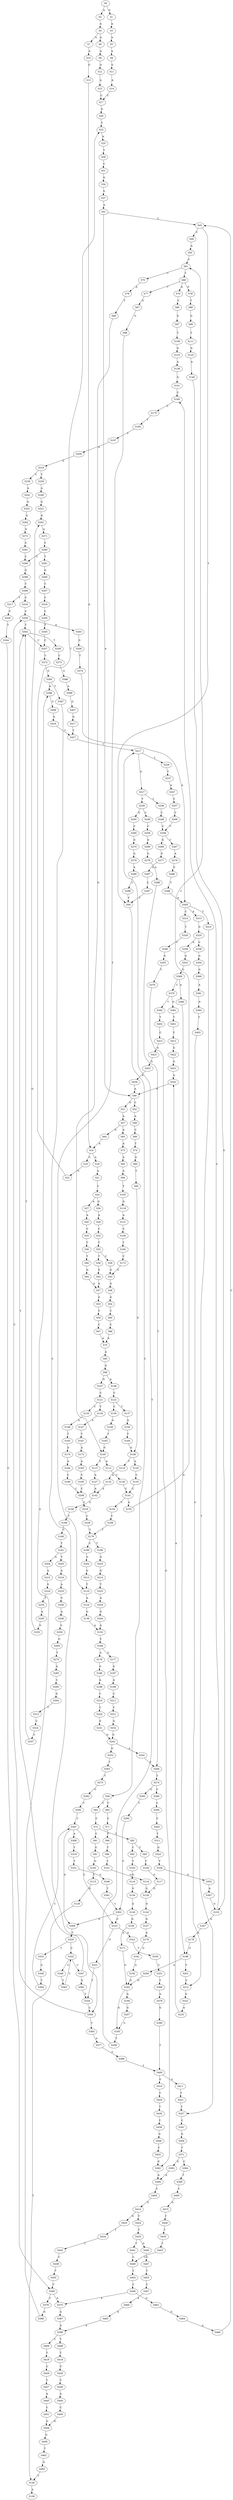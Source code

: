strict digraph  {
	S0 -> S1 [ label = G ];
	S0 -> S2 [ label = A ];
	S1 -> S3 [ label = A ];
	S2 -> S4 [ label = A ];
	S3 -> S5 [ label = A ];
	S4 -> S6 [ label = A ];
	S4 -> S7 [ label = G ];
	S5 -> S8 [ label = A ];
	S6 -> S9 [ label = A ];
	S7 -> S10 [ label = A ];
	S8 -> S11 [ label = G ];
	S9 -> S12 [ label = G ];
	S10 -> S13 [ label = G ];
	S11 -> S14 [ label = A ];
	S12 -> S15 [ label = A ];
	S13 -> S16 [ label = A ];
	S14 -> S17 [ label = C ];
	S15 -> S17 [ label = C ];
	S16 -> S18 [ label = A ];
	S16 -> S19 [ label = C ];
	S17 -> S20 [ label = G ];
	S18 -> S21 [ label = A ];
	S19 -> S22 [ label = G ];
	S20 -> S23 [ label = T ];
	S21 -> S24 [ label = C ];
	S22 -> S23 [ label = T ];
	S23 -> S25 [ label = A ];
	S24 -> S26 [ label = G ];
	S24 -> S27 [ label = A ];
	S25 -> S28 [ label = T ];
	S26 -> S29 [ label = A ];
	S27 -> S30 [ label = A ];
	S28 -> S31 [ label = C ];
	S29 -> S32 [ label = C ];
	S30 -> S33 [ label = C ];
	S31 -> S34 [ label = G ];
	S32 -> S35 [ label = T ];
	S33 -> S36 [ label = T ];
	S34 -> S37 [ label = G ];
	S35 -> S38 [ label = T ];
	S35 -> S39 [ label = C ];
	S36 -> S40 [ label = T ];
	S37 -> S41 [ label = A ];
	S38 -> S42 [ label = G ];
	S39 -> S43 [ label = G ];
	S40 -> S44 [ label = G ];
	S41 -> S45 [ label = C ];
	S41 -> S46 [ label = A ];
	S42 -> S47 [ label = A ];
	S43 -> S48 [ label = A ];
	S44 -> S47 [ label = A ];
	S45 -> S49 [ label = C ];
	S45 -> S50 [ label = T ];
	S46 -> S51 [ label = G ];
	S46 -> S52 [ label = C ];
	S47 -> S53 [ label = G ];
	S48 -> S54 [ label = G ];
	S49 -> S55 [ label = A ];
	S50 -> S56 [ label = C ];
	S51 -> S57 [ label = A ];
	S52 -> S58 [ label = A ];
	S53 -> S59 [ label = T ];
	S54 -> S60 [ label = T ];
	S55 -> S61 [ label = C ];
	S56 -> S62 [ label = T ];
	S56 -> S63 [ label = C ];
	S57 -> S64 [ label = G ];
	S57 -> S65 [ label = A ];
	S58 -> S66 [ label = C ];
	S59 -> S67 [ label = C ];
	S60 -> S68 [ label = C ];
	S61 -> S69 [ label = T ];
	S61 -> S70 [ label = C ];
	S62 -> S71 [ label = C ];
	S63 -> S72 [ label = C ];
	S64 -> S16 [ label = A ];
	S65 -> S73 [ label = A ];
	S66 -> S74 [ label = T ];
	S67 -> S75 [ label = A ];
	S68 -> S75 [ label = A ];
	S69 -> S76 [ label = A ];
	S69 -> S77 [ label = C ];
	S69 -> S78 [ label = G ];
	S70 -> S79 [ label = A ];
	S71 -> S80 [ label = T ];
	S72 -> S81 [ label = C ];
	S72 -> S82 [ label = T ];
	S73 -> S83 [ label = A ];
	S74 -> S84 [ label = A ];
	S75 -> S85 [ label = A ];
	S76 -> S86 [ label = C ];
	S77 -> S87 [ label = G ];
	S78 -> S88 [ label = T ];
	S79 -> S89 [ label = T ];
	S80 -> S90 [ label = T ];
	S81 -> S91 [ label = G ];
	S82 -> S92 [ label = C ];
	S82 -> S93 [ label = T ];
	S83 -> S94 [ label = A ];
	S84 -> S95 [ label = T ];
	S85 -> S96 [ label = G ];
	S86 -> S97 [ label = G ];
	S87 -> S98 [ label = G ];
	S88 -> S99 [ label = G ];
	S89 -> S100 [ label = G ];
	S90 -> S101 [ label = T ];
	S91 -> S102 [ label = G ];
	S92 -> S103 [ label = T ];
	S93 -> S104 [ label = T ];
	S94 -> S105 [ label = T ];
	S95 -> S106 [ label = G ];
	S96 -> S107 [ label = G ];
	S96 -> S108 [ label = A ];
	S97 -> S109 [ label = T ];
	S98 -> S110 [ label = T ];
	S99 -> S111 [ label = T ];
	S100 -> S112 [ label = A ];
	S100 -> S113 [ label = T ];
	S101 -> S114 [ label = G ];
	S102 -> S115 [ label = T ];
	S103 -> S116 [ label = G ];
	S104 -> S117 [ label = G ];
	S105 -> S118 [ label = G ];
	S106 -> S119 [ label = T ];
	S106 -> S120 [ label = A ];
	S107 -> S121 [ label = C ];
	S108 -> S122 [ label = C ];
	S109 -> S123 [ label = G ];
	S110 -> S124 [ label = A ];
	S111 -> S125 [ label = G ];
	S112 -> S126 [ label = C ];
	S113 -> S127 [ label = A ];
	S114 -> S128 [ label = G ];
	S115 -> S129 [ label = G ];
	S116 -> S130 [ label = G ];
	S117 -> S128 [ label = G ];
	S118 -> S131 [ label = A ];
	S119 -> S132 [ label = A ];
	S120 -> S133 [ label = C ];
	S121 -> S134 [ label = T ];
	S121 -> S135 [ label = C ];
	S122 -> S136 [ label = C ];
	S122 -> S137 [ label = T ];
	S123 -> S138 [ label = A ];
	S124 -> S139 [ label = G ];
	S125 -> S140 [ label = A ];
	S126 -> S141 [ label = C ];
	S127 -> S142 [ label = A ];
	S128 -> S143 [ label = G ];
	S129 -> S144 [ label = T ];
	S130 -> S145 [ label = A ];
	S131 -> S146 [ label = C ];
	S132 -> S142 [ label = A ];
	S133 -> S141 [ label = C ];
	S134 -> S147 [ label = A ];
	S135 -> S148 [ label = A ];
	S136 -> S149 [ label = A ];
	S137 -> S150 [ label = A ];
	S138 -> S151 [ label = G ];
	S139 -> S152 [ label = A ];
	S140 -> S153 [ label = G ];
	S141 -> S154 [ label = C ];
	S141 -> S155 [ label = A ];
	S142 -> S156 [ label = G ];
	S143 -> S157 [ label = G ];
	S144 -> S158 [ label = A ];
	S145 -> S159 [ label = G ];
	S146 -> S160 [ label = T ];
	S147 -> S161 [ label = T ];
	S148 -> S162 [ label = T ];
	S149 -> S163 [ label = T ];
	S150 -> S164 [ label = T ];
	S151 -> S165 [ label = C ];
	S152 -> S166 [ label = T ];
	S153 -> S167 [ label = G ];
	S153 -> S165 [ label = C ];
	S154 -> S168 [ label = C ];
	S155 -> S61 [ label = C ];
	S156 -> S169 [ label = T ];
	S157 -> S170 [ label = A ];
	S159 -> S171 [ label = A ];
	S160 -> S172 [ label = C ];
	S161 -> S173 [ label = A ];
	S162 -> S174 [ label = A ];
	S163 -> S100 [ label = G ];
	S164 -> S106 [ label = G ];
	S165 -> S175 [ label = C ];
	S166 -> S176 [ label = A ];
	S166 -> S177 [ label = G ];
	S167 -> S178 [ label = A ];
	S168 -> S179 [ label = T ];
	S169 -> S180 [ label = C ];
	S170 -> S181 [ label = G ];
	S171 -> S182 [ label = G ];
	S172 -> S43 [ label = G ];
	S173 -> S183 [ label = A ];
	S174 -> S184 [ label = A ];
	S175 -> S185 [ label = T ];
	S176 -> S186 [ label = G ];
	S177 -> S187 [ label = G ];
	S178 -> S188 [ label = G ];
	S179 -> S189 [ label = C ];
	S179 -> S190 [ label = T ];
	S180 -> S191 [ label = T ];
	S181 -> S192 [ label = A ];
	S182 -> S193 [ label = G ];
	S182 -> S194 [ label = A ];
	S183 -> S195 [ label = C ];
	S184 -> S196 [ label = C ];
	S185 -> S197 [ label = T ];
	S186 -> S198 [ label = A ];
	S187 -> S199 [ label = A ];
	S188 -> S200 [ label = A ];
	S188 -> S201 [ label = T ];
	S189 -> S202 [ label = G ];
	S190 -> S203 [ label = G ];
	S191 -> S204 [ label = A ];
	S191 -> S205 [ label = T ];
	S192 -> S182 [ label = G ];
	S193 -> S206 [ label = T ];
	S194 -> S207 [ label = G ];
	S195 -> S208 [ label = C ];
	S196 -> S208 [ label = C ];
	S197 -> S209 [ label = A ];
	S198 -> S210 [ label = C ];
	S199 -> S211 [ label = C ];
	S200 -> S182 [ label = G ];
	S201 -> S212 [ label = C ];
	S202 -> S213 [ label = G ];
	S203 -> S214 [ label = G ];
	S204 -> S215 [ label = A ];
	S205 -> S216 [ label = A ];
	S206 -> S217 [ label = T ];
	S207 -> S193 [ label = G ];
	S208 -> S218 [ label = C ];
	S209 -> S219 [ label = G ];
	S210 -> S220 [ label = C ];
	S211 -> S221 [ label = C ];
	S212 -> S222 [ label = G ];
	S213 -> S110 [ label = T ];
	S214 -> S223 [ label = T ];
	S215 -> S224 [ label = G ];
	S216 -> S225 [ label = A ];
	S217 -> S226 [ label = T ];
	S217 -> S227 [ label = A ];
	S218 -> S228 [ label = C ];
	S219 -> S229 [ label = T ];
	S219 -> S230 [ label = C ];
	S220 -> S231 [ label = G ];
	S221 -> S232 [ label = G ];
	S222 -> S233 [ label = G ];
	S223 -> S234 [ label = A ];
	S224 -> S235 [ label = T ];
	S225 -> S236 [ label = C ];
	S226 -> S237 [ label = T ];
	S227 -> S238 [ label = C ];
	S227 -> S239 [ label = T ];
	S228 -> S179 [ label = T ];
	S229 -> S240 [ label = A ];
	S230 -> S241 [ label = A ];
	S231 -> S242 [ label = G ];
	S232 -> S242 [ label = G ];
	S233 -> S243 [ label = A ];
	S234 -> S244 [ label = G ];
	S235 -> S245 [ label = A ];
	S236 -> S246 [ label = A ];
	S237 -> S247 [ label = A ];
	S238 -> S248 [ label = C ];
	S239 -> S249 [ label = C ];
	S239 -> S250 [ label = G ];
	S240 -> S251 [ label = G ];
	S241 -> S252 [ label = G ];
	S242 -> S253 [ label = G ];
	S242 -> S254 [ label = A ];
	S243 -> S46 [ label = A ];
	S244 -> S152 [ label = A ];
	S245 -> S255 [ label = G ];
	S246 -> S256 [ label = G ];
	S247 -> S257 [ label = C ];
	S248 -> S258 [ label = C ];
	S249 -> S259 [ label = C ];
	S250 -> S260 [ label = C ];
	S251 -> S261 [ label = G ];
	S252 -> S262 [ label = G ];
	S253 -> S263 [ label = T ];
	S254 -> S264 [ label = T ];
	S255 -> S261 [ label = G ];
	S256 -> S265 [ label = G ];
	S257 -> S266 [ label = C ];
	S258 -> S267 [ label = C ];
	S258 -> S268 [ label = G ];
	S259 -> S269 [ label = G ];
	S260 -> S270 [ label = G ];
	S261 -> S271 [ label = G ];
	S262 -> S272 [ label = G ];
	S263 -> S273 [ label = T ];
	S264 -> S274 [ label = T ];
	S265 -> S275 [ label = T ];
	S266 -> S258 [ label = C ];
	S267 -> S276 [ label = A ];
	S268 -> S277 [ label = G ];
	S269 -> S278 [ label = G ];
	S270 -> S279 [ label = G ];
	S271 -> S280 [ label = C ];
	S272 -> S281 [ label = C ];
	S273 -> S282 [ label = G ];
	S274 -> S283 [ label = G ];
	S274 -> S284 [ label = C ];
	S275 -> S285 [ label = A ];
	S276 -> S286 [ label = G ];
	S277 -> S287 [ label = A ];
	S278 -> S288 [ label = A ];
	S279 -> S289 [ label = A ];
	S280 -> S290 [ label = C ];
	S280 -> S291 [ label = T ];
	S281 -> S290 [ label = C ];
	S282 -> S292 [ label = T ];
	S283 -> S293 [ label = T ];
	S284 -> S294 [ label = C ];
	S285 -> S295 [ label = C ];
	S286 -> S296 [ label = T ];
	S287 -> S297 [ label = C ];
	S288 -> S264 [ label = T ];
	S289 -> S298 [ label = C ];
	S290 -> S299 [ label = G ];
	S291 -> S300 [ label = G ];
	S292 -> S301 [ label = C ];
	S293 -> S302 [ label = C ];
	S294 -> S303 [ label = C ];
	S295 -> S304 [ label = G ];
	S296 -> S305 [ label = A ];
	S297 -> S50 [ label = T ];
	S298 -> S50 [ label = T ];
	S299 -> S306 [ label = T ];
	S300 -> S307 [ label = T ];
	S301 -> S308 [ label = A ];
	S301 -> S309 [ label = G ];
	S301 -> S310 [ label = C ];
	S302 -> S310 [ label = C ];
	S302 -> S309 [ label = G ];
	S303 -> S311 [ label = T ];
	S304 -> S312 [ label = T ];
	S305 -> S313 [ label = A ];
	S305 -> S314 [ label = C ];
	S305 -> S315 [ label = T ];
	S306 -> S316 [ label = C ];
	S306 -> S317 [ label = T ];
	S307 -> S318 [ label = C ];
	S308 -> S319 [ label = T ];
	S309 -> S320 [ label = T ];
	S310 -> S321 [ label = G ];
	S310 -> S322 [ label = A ];
	S311 -> S323 [ label = G ];
	S312 -> S324 [ label = C ];
	S313 -> S325 [ label = G ];
	S314 -> S326 [ label = T ];
	S315 -> S327 [ label = T ];
	S316 -> S328 [ label = C ];
	S317 -> S329 [ label = C ];
	S318 -> S330 [ label = C ];
	S319 -> S331 [ label = T ];
	S320 -> S332 [ label = C ];
	S320 -> S333 [ label = T ];
	S321 -> S334 [ label = T ];
	S322 -> S335 [ label = T ];
	S323 -> S336 [ label = T ];
	S324 -> S337 [ label = C ];
	S325 -> S338 [ label = A ];
	S325 -> S339 [ label = C ];
	S326 -> S340 [ label = C ];
	S327 -> S341 [ label = C ];
	S328 -> S342 [ label = T ];
	S328 -> S343 [ label = A ];
	S329 -> S344 [ label = T ];
	S330 -> S345 [ label = T ];
	S331 -> S346 [ label = G ];
	S332 -> S347 [ label = C ];
	S332 -> S348 [ label = G ];
	S333 -> S349 [ label = G ];
	S334 -> S350 [ label = C ];
	S335 -> S351 [ label = C ];
	S336 -> S352 [ label = G ];
	S337 -> S342 [ label = T ];
	S338 -> S353 [ label = G ];
	S339 -> S354 [ label = G ];
	S340 -> S355 [ label = G ];
	S341 -> S356 [ label = G ];
	S342 -> S357 [ label = C ];
	S342 -> S358 [ label = T ];
	S343 -> S359 [ label = G ];
	S344 -> S360 [ label = C ];
	S345 -> S357 [ label = C ];
	S346 -> S361 [ label = T ];
	S347 -> S342 [ label = T ];
	S347 -> S362 [ label = G ];
	S348 -> S363 [ label = T ];
	S349 -> S364 [ label = T ];
	S350 -> S365 [ label = T ];
	S350 -> S328 [ label = C ];
	S351 -> S366 [ label = T ];
	S352 -> S367 [ label = A ];
	S353 -> S368 [ label = G ];
	S354 -> S369 [ label = G ];
	S355 -> S370 [ label = T ];
	S356 -> S371 [ label = T ];
	S357 -> S372 [ label = C ];
	S358 -> S373 [ label = C ];
	S359 -> S374 [ label = T ];
	S360 -> S375 [ label = A ];
	S360 -> S376 [ label = C ];
	S361 -> S302 [ label = C ];
	S362 -> S334 [ label = T ];
	S363 -> S332 [ label = C ];
	S364 -> S301 [ label = C ];
	S365 -> S377 [ label = A ];
	S366 -> S378 [ label = A ];
	S367 -> S153 [ label = G ];
	S368 -> S379 [ label = C ];
	S368 -> S380 [ label = A ];
	S369 -> S381 [ label = A ];
	S370 -> S382 [ label = G ];
	S371 -> S383 [ label = G ];
	S371 -> S384 [ label = C ];
	S372 -> S385 [ label = G ];
	S373 -> S386 [ label = G ];
	S374 -> S305 [ label = A ];
	S375 -> S387 [ label = A ];
	S376 -> S388 [ label = G ];
	S377 -> S389 [ label = G ];
	S378 -> S390 [ label = G ];
	S379 -> S391 [ label = G ];
	S379 -> S392 [ label = T ];
	S380 -> S188 [ label = G ];
	S381 -> S393 [ label = G ];
	S382 -> S394 [ label = A ];
	S383 -> S394 [ label = A ];
	S384 -> S395 [ label = T ];
	S385 -> S396 [ label = A ];
	S385 -> S397 [ label = T ];
	S386 -> S398 [ label = A ];
	S387 -> S399 [ label = A ];
	S388 -> S396 [ label = A ];
	S389 -> S400 [ label = T ];
	S390 -> S400 [ label = T ];
	S391 -> S401 [ label = T ];
	S392 -> S402 [ label = T ];
	S393 -> S403 [ label = T ];
	S394 -> S404 [ label = C ];
	S395 -> S405 [ label = C ];
	S396 -> S406 [ label = G ];
	S397 -> S350 [ label = C ];
	S398 -> S407 [ label = G ];
	S399 -> S408 [ label = T ];
	S399 -> S409 [ label = C ];
	S400 -> S410 [ label = G ];
	S400 -> S411 [ label = A ];
	S401 -> S412 [ label = C ];
	S402 -> S413 [ label = C ];
	S403 -> S212 [ label = C ];
	S404 -> S414 [ label = G ];
	S405 -> S415 [ label = G ];
	S406 -> S416 [ label = G ];
	S407 -> S417 [ label = G ];
	S408 -> S418 [ label = T ];
	S409 -> S419 [ label = T ];
	S410 -> S420 [ label = C ];
	S411 -> S421 [ label = T ];
	S412 -> S422 [ label = G ];
	S413 -> S423 [ label = G ];
	S414 -> S424 [ label = T ];
	S414 -> S425 [ label = G ];
	S415 -> S426 [ label = T ];
	S416 -> S427 [ label = T ];
	S417 -> S427 [ label = T ];
	S418 -> S428 [ label = C ];
	S419 -> S429 [ label = C ];
	S420 -> S430 [ label = T ];
	S421 -> S327 [ label = T ];
	S422 -> S431 [ label = G ];
	S423 -> S432 [ label = G ];
	S424 -> S433 [ label = T ];
	S425 -> S434 [ label = T ];
	S426 -> S435 [ label = T ];
	S427 -> S217 [ label = T ];
	S428 -> S436 [ label = C ];
	S429 -> S437 [ label = C ];
	S430 -> S438 [ label = C ];
	S431 -> S243 [ label = A ];
	S432 -> S439 [ label = A ];
	S433 -> S440 [ label = G ];
	S433 -> S441 [ label = T ];
	S434 -> S442 [ label = T ];
	S435 -> S443 [ label = T ];
	S436 -> S444 [ label = A ];
	S437 -> S445 [ label = A ];
	S438 -> S446 [ label = G ];
	S439 -> S46 [ label = A ];
	S440 -> S447 [ label = C ];
	S441 -> S448 [ label = C ];
	S442 -> S449 [ label = C ];
	S443 -> S448 [ label = C ];
	S444 -> S450 [ label = C ];
	S445 -> S451 [ label = C ];
	S446 -> S452 [ label = T ];
	S447 -> S453 [ label = T ];
	S448 -> S454 [ label = T ];
	S449 -> S455 [ label = T ];
	S450 -> S456 [ label = G ];
	S451 -> S456 [ label = G ];
	S452 -> S382 [ label = G ];
	S453 -> S457 [ label = C ];
	S454 -> S458 [ label = C ];
	S455 -> S360 [ label = C ];
	S456 -> S459 [ label = G ];
	S457 -> S460 [ label = A ];
	S458 -> S461 [ label = G ];
	S458 -> S375 [ label = A ];
	S459 -> S462 [ label = T ];
	S460 -> S463 [ label = A ];
	S461 -> S464 [ label = G ];
	S462 -> S465 [ label = G ];
	S463 -> S399 [ label = A ];
	S464 -> S466 [ label = A ];
	S465 -> S144 [ label = T ];
	S466 -> S45 [ label = C ];
}
